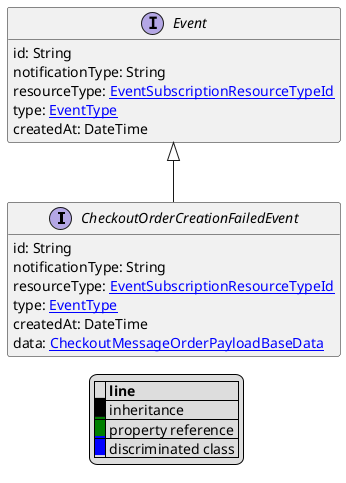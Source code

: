 @startuml

hide empty fields
hide empty methods
legend
|= |= line |
|<back:black>   </back>| inheritance |
|<back:green>   </back>| property reference |
|<back:blue>   </back>| discriminated class |
endlegend
interface CheckoutOrderCreationFailedEvent [[CheckoutOrderCreationFailedEvent.svg]] extends Event {
    id: String
    notificationType: String
    resourceType: [[EventSubscriptionResourceTypeId.svg EventSubscriptionResourceTypeId]]
    type: [[EventType.svg EventType]]
    createdAt: DateTime
    data: [[CheckoutMessageOrderPayloadBaseData.svg CheckoutMessageOrderPayloadBaseData]]
}
interface Event [[Event.svg]]  {
    id: String
    notificationType: String
    resourceType: [[EventSubscriptionResourceTypeId.svg EventSubscriptionResourceTypeId]]
    type: [[EventType.svg EventType]]
    createdAt: DateTime
}





@enduml
